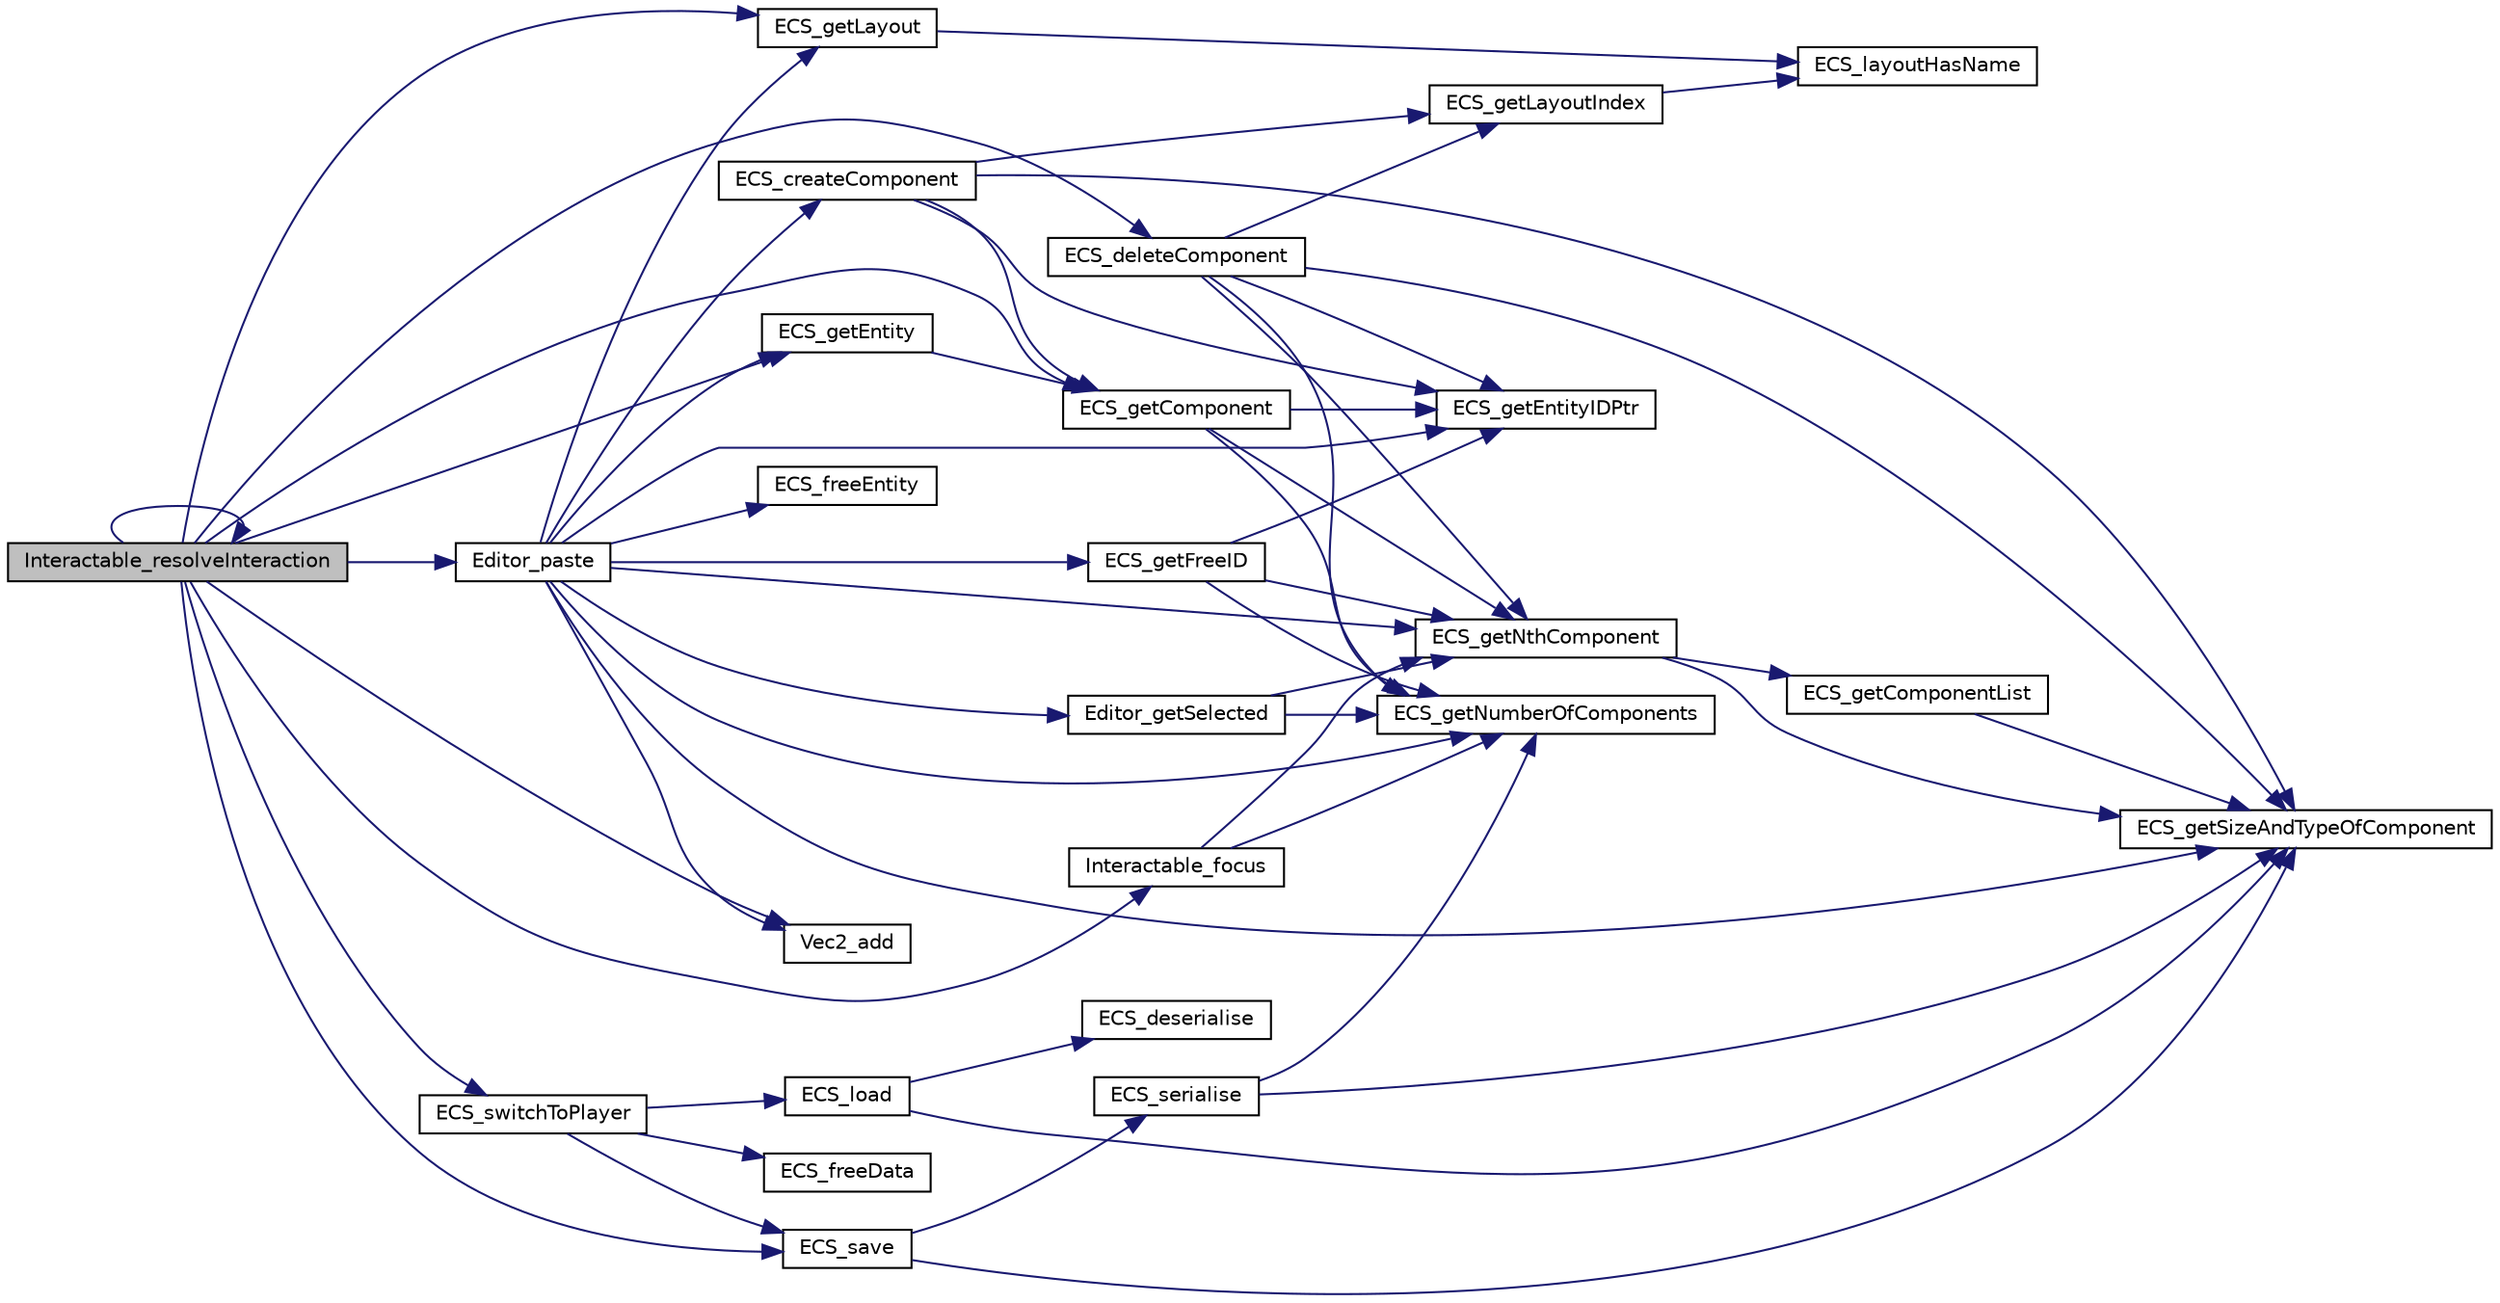digraph "Interactable_resolveInteraction"
{
 // LATEX_PDF_SIZE
  edge [fontname="Helvetica",fontsize="10",labelfontname="Helvetica",labelfontsize="10"];
  node [fontname="Helvetica",fontsize="10",shape=record];
  rankdir="LR";
  Node1 [label="Interactable_resolveInteraction",height=0.2,width=0.4,color="black", fillcolor="grey75", style="filled", fontcolor="black",tooltip=" "];
  Node1 -> Node2 [color="midnightblue",fontsize="10",style="solid",fontname="Helvetica"];
  Node2 [label="ECS_deleteComponent",height=0.2,width=0.4,color="black", fillcolor="white", style="filled",URL="$_e_c_s_8c.html#a38a6c171b970fed9827c6240571685c4",tooltip=" "];
  Node2 -> Node3 [color="midnightblue",fontsize="10",style="solid",fontname="Helvetica"];
  Node3 [label="ECS_getEntityIDPtr",height=0.2,width=0.4,color="black", fillcolor="white", style="filled",URL="$_e_c_s_8c.html#aca802be6fd112425bb560ef0272c99d8",tooltip=" "];
  Node2 -> Node4 [color="midnightblue",fontsize="10",style="solid",fontname="Helvetica"];
  Node4 [label="ECS_getLayoutIndex",height=0.2,width=0.4,color="black", fillcolor="white", style="filled",URL="$_e_c_s_8c.html#a2454dee07d22915509a6dc18c1c7bfec",tooltip=" "];
  Node4 -> Node5 [color="midnightblue",fontsize="10",style="solid",fontname="Helvetica"];
  Node5 [label="ECS_layoutHasName",height=0.2,width=0.4,color="black", fillcolor="white", style="filled",URL="$_e_c_s_8c.html#aa0d4c1f274b10e4362d1d2425f8b661c",tooltip=" "];
  Node2 -> Node6 [color="midnightblue",fontsize="10",style="solid",fontname="Helvetica"];
  Node6 [label="ECS_getNthComponent",height=0.2,width=0.4,color="black", fillcolor="white", style="filled",URL="$_e_c_s_8c.html#a502db47e783a46764a323c04c4a4f42c",tooltip=" "];
  Node6 -> Node7 [color="midnightblue",fontsize="10",style="solid",fontname="Helvetica"];
  Node7 [label="ECS_getComponentList",height=0.2,width=0.4,color="black", fillcolor="white", style="filled",URL="$_e_c_s_8c.html#a7d1878011294407e746f9c5300cde210",tooltip=" "];
  Node7 -> Node8 [color="midnightblue",fontsize="10",style="solid",fontname="Helvetica"];
  Node8 [label="ECS_getSizeAndTypeOfComponent",height=0.2,width=0.4,color="black", fillcolor="white", style="filled",URL="$_e_c_s_8c.html#abbd0af0b96da7d9033e545d9204fd371",tooltip=" "];
  Node6 -> Node8 [color="midnightblue",fontsize="10",style="solid",fontname="Helvetica"];
  Node2 -> Node9 [color="midnightblue",fontsize="10",style="solid",fontname="Helvetica"];
  Node9 [label="ECS_getNumberOfComponents",height=0.2,width=0.4,color="black", fillcolor="white", style="filled",URL="$_e_c_s_8c.html#a631bfc25a33ae6773eb9173dc568b138",tooltip=" "];
  Node2 -> Node8 [color="midnightblue",fontsize="10",style="solid",fontname="Helvetica"];
  Node1 -> Node10 [color="midnightblue",fontsize="10",style="solid",fontname="Helvetica"];
  Node10 [label="ECS_getComponent",height=0.2,width=0.4,color="black", fillcolor="white", style="filled",URL="$_e_c_s_8c.html#aed416a426c4e471a5203374cf03ea86f",tooltip=" "];
  Node10 -> Node3 [color="midnightblue",fontsize="10",style="solid",fontname="Helvetica"];
  Node10 -> Node6 [color="midnightblue",fontsize="10",style="solid",fontname="Helvetica"];
  Node10 -> Node9 [color="midnightblue",fontsize="10",style="solid",fontname="Helvetica"];
  Node1 -> Node11 [color="midnightblue",fontsize="10",style="solid",fontname="Helvetica"];
  Node11 [label="ECS_getEntity",height=0.2,width=0.4,color="black", fillcolor="white", style="filled",URL="$_e_c_s_8c.html#a9c56e4a452bdea39ebee813646ecee83",tooltip=" "];
  Node11 -> Node10 [color="midnightblue",fontsize="10",style="solid",fontname="Helvetica"];
  Node1 -> Node12 [color="midnightblue",fontsize="10",style="solid",fontname="Helvetica"];
  Node12 [label="ECS_getLayout",height=0.2,width=0.4,color="black", fillcolor="white", style="filled",URL="$_e_c_s_8c.html#aec9590b537bc4cf1a37081c789b61969",tooltip=" "];
  Node12 -> Node5 [color="midnightblue",fontsize="10",style="solid",fontname="Helvetica"];
  Node1 -> Node13 [color="midnightblue",fontsize="10",style="solid",fontname="Helvetica"];
  Node13 [label="ECS_save",height=0.2,width=0.4,color="black", fillcolor="white", style="filled",URL="$_e_c_s_8c.html#abc5bc356c810020e1b30c1ec0c1f3f81",tooltip=" "];
  Node13 -> Node8 [color="midnightblue",fontsize="10",style="solid",fontname="Helvetica"];
  Node13 -> Node14 [color="midnightblue",fontsize="10",style="solid",fontname="Helvetica"];
  Node14 [label="ECS_serialise",height=0.2,width=0.4,color="black", fillcolor="white", style="filled",URL="$_e_c_s_8c.html#a386edcab0e6d608a0f490d1db71f9bc2",tooltip=" "];
  Node14 -> Node9 [color="midnightblue",fontsize="10",style="solid",fontname="Helvetica"];
  Node14 -> Node8 [color="midnightblue",fontsize="10",style="solid",fontname="Helvetica"];
  Node1 -> Node15 [color="midnightblue",fontsize="10",style="solid",fontname="Helvetica"];
  Node15 [label="ECS_switchToPlayer",height=0.2,width=0.4,color="black", fillcolor="white", style="filled",URL="$_e_c_s_8c.html#a5ee7baf92e594c3c0a1c2cb0170df127",tooltip=" "];
  Node15 -> Node16 [color="midnightblue",fontsize="10",style="solid",fontname="Helvetica"];
  Node16 [label="ECS_freeData",height=0.2,width=0.4,color="black", fillcolor="white", style="filled",URL="$_e_c_s_8c.html#aab928d07e976d5615c2efaa075f70358",tooltip=" "];
  Node15 -> Node17 [color="midnightblue",fontsize="10",style="solid",fontname="Helvetica"];
  Node17 [label="ECS_load",height=0.2,width=0.4,color="black", fillcolor="white", style="filled",URL="$_e_c_s_8c.html#ab76a7717f7bc3824825a511588c577c6",tooltip=" "];
  Node17 -> Node18 [color="midnightblue",fontsize="10",style="solid",fontname="Helvetica"];
  Node18 [label="ECS_deserialise",height=0.2,width=0.4,color="black", fillcolor="white", style="filled",URL="$_e_c_s_8c.html#a19541577aec48c0861e5933c6e665c6d",tooltip=" "];
  Node17 -> Node8 [color="midnightblue",fontsize="10",style="solid",fontname="Helvetica"];
  Node15 -> Node13 [color="midnightblue",fontsize="10",style="solid",fontname="Helvetica"];
  Node1 -> Node19 [color="midnightblue",fontsize="10",style="solid",fontname="Helvetica"];
  Node19 [label="Editor_paste",height=0.2,width=0.4,color="black", fillcolor="white", style="filled",URL="$_editor_systems_8c.html#aff3eddf012fafe777631e26bee40eabf",tooltip=" "];
  Node19 -> Node20 [color="midnightblue",fontsize="10",style="solid",fontname="Helvetica"];
  Node20 [label="ECS_createComponent",height=0.2,width=0.4,color="black", fillcolor="white", style="filled",URL="$_e_c_s_8c.html#a26b1c807141d22e5ca3e407fda22a9ea",tooltip=" "];
  Node20 -> Node10 [color="midnightblue",fontsize="10",style="solid",fontname="Helvetica"];
  Node20 -> Node3 [color="midnightblue",fontsize="10",style="solid",fontname="Helvetica"];
  Node20 -> Node4 [color="midnightblue",fontsize="10",style="solid",fontname="Helvetica"];
  Node20 -> Node8 [color="midnightblue",fontsize="10",style="solid",fontname="Helvetica"];
  Node19 -> Node21 [color="midnightblue",fontsize="10",style="solid",fontname="Helvetica"];
  Node21 [label="ECS_freeEntity",height=0.2,width=0.4,color="black", fillcolor="white", style="filled",URL="$_e_c_s_8c.html#a42aef0c5363771d491bc60b86c2cc642",tooltip=" "];
  Node19 -> Node11 [color="midnightblue",fontsize="10",style="solid",fontname="Helvetica"];
  Node19 -> Node3 [color="midnightblue",fontsize="10",style="solid",fontname="Helvetica"];
  Node19 -> Node22 [color="midnightblue",fontsize="10",style="solid",fontname="Helvetica"];
  Node22 [label="ECS_getFreeID",height=0.2,width=0.4,color="black", fillcolor="white", style="filled",URL="$_e_c_s_8c.html#a252835dd7eb060f5a586b7190d36aaea",tooltip=" "];
  Node22 -> Node3 [color="midnightblue",fontsize="10",style="solid",fontname="Helvetica"];
  Node22 -> Node6 [color="midnightblue",fontsize="10",style="solid",fontname="Helvetica"];
  Node22 -> Node9 [color="midnightblue",fontsize="10",style="solid",fontname="Helvetica"];
  Node19 -> Node12 [color="midnightblue",fontsize="10",style="solid",fontname="Helvetica"];
  Node19 -> Node6 [color="midnightblue",fontsize="10",style="solid",fontname="Helvetica"];
  Node19 -> Node9 [color="midnightblue",fontsize="10",style="solid",fontname="Helvetica"];
  Node19 -> Node8 [color="midnightblue",fontsize="10",style="solid",fontname="Helvetica"];
  Node19 -> Node23 [color="midnightblue",fontsize="10",style="solid",fontname="Helvetica"];
  Node23 [label="Editor_getSelected",height=0.2,width=0.4,color="black", fillcolor="white", style="filled",URL="$_editor_systems_8c.html#aff7a561b811a11cb63123e08d1200fd4",tooltip=" "];
  Node23 -> Node6 [color="midnightblue",fontsize="10",style="solid",fontname="Helvetica"];
  Node23 -> Node9 [color="midnightblue",fontsize="10",style="solid",fontname="Helvetica"];
  Node19 -> Node24 [color="midnightblue",fontsize="10",style="solid",fontname="Helvetica"];
  Node24 [label="Vec2_add",height=0.2,width=0.4,color="black", fillcolor="white", style="filled",URL="$_math_8c.html#a171657a3bdb316ede2a2bb1f24a69446",tooltip=" "];
  Node1 -> Node25 [color="midnightblue",fontsize="10",style="solid",fontname="Helvetica"];
  Node25 [label="Interactable_focus",height=0.2,width=0.4,color="black", fillcolor="white", style="filled",URL="$_interactable_systems_8c.html#a14eff960cb901bd6e42815f83d9bc3da",tooltip=" "];
  Node25 -> Node6 [color="midnightblue",fontsize="10",style="solid",fontname="Helvetica"];
  Node25 -> Node9 [color="midnightblue",fontsize="10",style="solid",fontname="Helvetica"];
  Node1 -> Node1 [color="midnightblue",fontsize="10",style="solid",fontname="Helvetica"];
  Node1 -> Node24 [color="midnightblue",fontsize="10",style="solid",fontname="Helvetica"];
}
